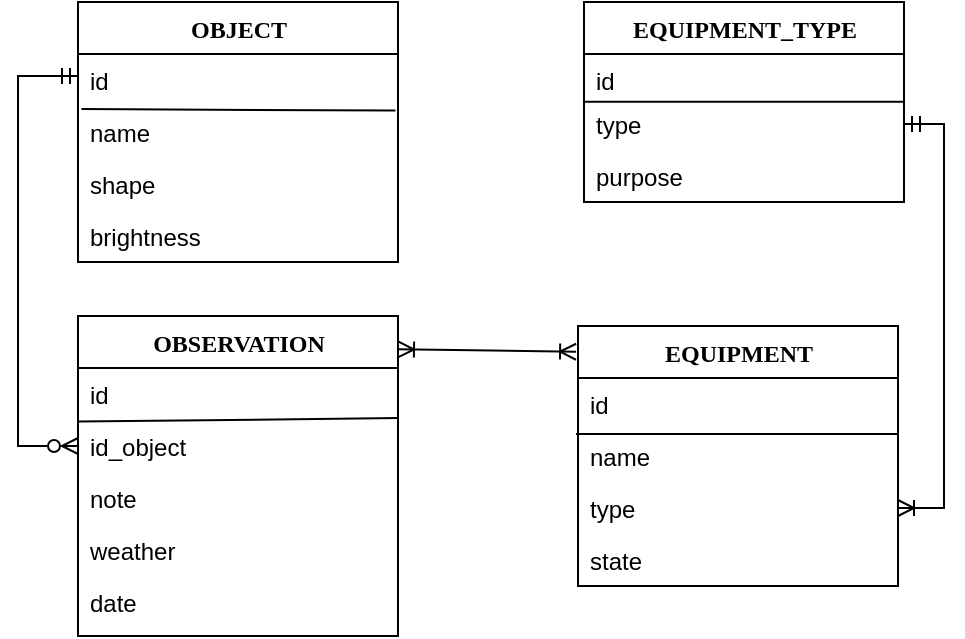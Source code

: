 <mxfile version="23.1.6" type="device">
  <diagram name="Page-1" id="9f46799a-70d6-7492-0946-bef42562c5a5">
    <mxGraphModel dx="840" dy="424" grid="0" gridSize="10" guides="1" tooltips="1" connect="1" arrows="1" fold="1" page="1" pageScale="1" pageWidth="1100" pageHeight="850" background="none" math="0" shadow="0">
      <root>
        <mxCell id="0" />
        <mxCell id="1" parent="0" />
        <mxCell id="78961159f06e98e8-17" value="OBJECT&lt;div&gt;&lt;br/&gt;&lt;/div&gt;" style="swimlane;html=1;fontStyle=1;align=center;verticalAlign=top;childLayout=stackLayout;horizontal=1;startSize=26;horizontalStack=0;resizeParent=1;resizeLast=0;collapsible=1;marginBottom=0;swimlaneFillColor=#ffffff;rounded=0;shadow=0;comic=0;labelBackgroundColor=none;strokeWidth=1;fillColor=none;fontFamily=Verdana;fontSize=12" parent="1" vertex="1">
          <mxGeometry x="90" y="83" width="160" height="130" as="geometry" />
        </mxCell>
        <mxCell id="78961159f06e98e8-21" value="id" style="text;html=1;strokeColor=none;fillColor=none;align=left;verticalAlign=top;spacingLeft=4;spacingRight=4;whiteSpace=wrap;overflow=hidden;rotatable=0;points=[[0,0.5],[1,0.5]];portConstraint=eastwest;" parent="78961159f06e98e8-17" vertex="1">
          <mxGeometry y="26" width="160" height="26" as="geometry" />
        </mxCell>
        <mxCell id="78961159f06e98e8-23" value="name" style="text;html=1;strokeColor=none;fillColor=none;align=left;verticalAlign=top;spacingLeft=4;spacingRight=4;whiteSpace=wrap;overflow=hidden;rotatable=0;points=[[0,0.5],[1,0.5]];portConstraint=eastwest;" parent="78961159f06e98e8-17" vertex="1">
          <mxGeometry y="52" width="160" height="26" as="geometry" />
        </mxCell>
        <mxCell id="78961159f06e98e8-25" value="shape" style="text;html=1;strokeColor=none;fillColor=none;align=left;verticalAlign=top;spacingLeft=4;spacingRight=4;whiteSpace=wrap;overflow=hidden;rotatable=0;points=[[0,0.5],[1,0.5]];portConstraint=eastwest;" parent="78961159f06e98e8-17" vertex="1">
          <mxGeometry y="78" width="160" height="26" as="geometry" />
        </mxCell>
        <mxCell id="78961159f06e98e8-26" value="brightness" style="text;html=1;strokeColor=none;fillColor=none;align=left;verticalAlign=top;spacingLeft=4;spacingRight=4;whiteSpace=wrap;overflow=hidden;rotatable=0;points=[[0,0.5],[1,0.5]];portConstraint=eastwest;" parent="78961159f06e98e8-17" vertex="1">
          <mxGeometry y="104" width="160" height="26" as="geometry" />
        </mxCell>
        <mxCell id="1HucqzisSYHC-h22ulo1-20" value="" style="endArrow=none;html=1;rounded=0;entryX=0.011;entryY=1.059;entryDx=0;entryDy=0;entryPerimeter=0;exitX=0.992;exitY=1.088;exitDx=0;exitDy=0;exitPerimeter=0;" parent="78961159f06e98e8-17" source="78961159f06e98e8-21" target="78961159f06e98e8-21" edge="1">
          <mxGeometry width="50" height="50" relative="1" as="geometry">
            <mxPoint x="332" y="96" as="sourcePoint" />
            <mxPoint x="258" y="80" as="targetPoint" />
          </mxGeometry>
        </mxCell>
        <mxCell id="78961159f06e98e8-30" value="EQUIPMENT_TYPE&lt;div&gt;&lt;br/&gt;&lt;/div&gt;" style="swimlane;html=1;fontStyle=1;align=center;verticalAlign=top;childLayout=stackLayout;horizontal=1;startSize=26;horizontalStack=0;resizeParent=1;resizeLast=0;collapsible=1;marginBottom=0;swimlaneFillColor=#ffffff;rounded=0;shadow=0;comic=0;labelBackgroundColor=none;strokeWidth=1;fillColor=none;fontFamily=Verdana;fontSize=12" parent="1" vertex="1">
          <mxGeometry x="343" y="83" width="160" height="100" as="geometry" />
        </mxCell>
        <mxCell id="78961159f06e98e8-31" value="id" style="text;html=1;strokeColor=none;fillColor=none;align=left;verticalAlign=top;spacingLeft=4;spacingRight=4;whiteSpace=wrap;overflow=hidden;rotatable=0;points=[[0,0.5],[1,0.5]];portConstraint=eastwest;" parent="78961159f06e98e8-30" vertex="1">
          <mxGeometry y="26" width="160" height="22" as="geometry" />
        </mxCell>
        <mxCell id="1HucqzisSYHC-h22ulo1-26" value="" style="endArrow=none;html=1;rounded=0;" parent="78961159f06e98e8-30" edge="1">
          <mxGeometry width="50" height="50" relative="1" as="geometry">
            <mxPoint x="0.5" y="49.9" as="sourcePoint" />
            <mxPoint x="159.5" y="49.9" as="targetPoint" />
          </mxGeometry>
        </mxCell>
        <mxCell id="78961159f06e98e8-32" value="type" style="text;html=1;strokeColor=none;fillColor=none;align=left;verticalAlign=top;spacingLeft=4;spacingRight=4;whiteSpace=wrap;overflow=hidden;rotatable=0;points=[[0,0.5],[1,0.5]];portConstraint=eastwest;" parent="78961159f06e98e8-30" vertex="1">
          <mxGeometry y="48" width="160" height="26" as="geometry" />
        </mxCell>
        <mxCell id="78961159f06e98e8-33" value="purpose" style="text;html=1;strokeColor=none;fillColor=none;align=left;verticalAlign=top;spacingLeft=4;spacingRight=4;whiteSpace=wrap;overflow=hidden;rotatable=0;points=[[0,0.5],[1,0.5]];portConstraint=eastwest;" parent="78961159f06e98e8-30" vertex="1">
          <mxGeometry y="74" width="160" height="26" as="geometry" />
        </mxCell>
        <mxCell id="78961159f06e98e8-43" value="OBSERVATION" style="swimlane;html=1;fontStyle=1;align=center;verticalAlign=top;childLayout=stackLayout;horizontal=1;startSize=26;horizontalStack=0;resizeParent=1;resizeLast=0;collapsible=1;marginBottom=0;swimlaneFillColor=#ffffff;rounded=0;shadow=0;comic=0;labelBackgroundColor=none;strokeWidth=1;fillColor=none;fontFamily=Verdana;fontSize=12" parent="1" vertex="1">
          <mxGeometry x="90" y="240" width="160" height="160" as="geometry">
            <mxRectangle x="90" y="250" width="140" height="30" as="alternateBounds" />
          </mxGeometry>
        </mxCell>
        <mxCell id="78961159f06e98e8-44" value="id" style="text;html=1;strokeColor=none;fillColor=none;align=left;verticalAlign=top;spacingLeft=4;spacingRight=4;whiteSpace=wrap;overflow=hidden;rotatable=0;points=[[0,0.5],[1,0.5]];portConstraint=eastwest;" parent="78961159f06e98e8-43" vertex="1">
          <mxGeometry y="26" width="160" height="26" as="geometry" />
        </mxCell>
        <mxCell id="78961159f06e98e8-45" value="id_object" style="text;html=1;strokeColor=none;fillColor=none;align=left;verticalAlign=top;spacingLeft=4;spacingRight=4;whiteSpace=wrap;overflow=hidden;rotatable=0;points=[[0,0.5],[1,0.5]];portConstraint=eastwest;" parent="78961159f06e98e8-43" vertex="1">
          <mxGeometry y="52" width="160" height="26" as="geometry" />
        </mxCell>
        <mxCell id="55WLVu5NXbij9ePfYBcu-3" value="note" style="text;html=1;strokeColor=none;fillColor=none;align=left;verticalAlign=top;spacingLeft=4;spacingRight=4;whiteSpace=wrap;overflow=hidden;rotatable=0;points=[[0,0.5],[1,0.5]];portConstraint=eastwest;" parent="78961159f06e98e8-43" vertex="1">
          <mxGeometry y="78" width="160" height="26" as="geometry" />
        </mxCell>
        <mxCell id="78961159f06e98e8-50" value="weather" style="text;html=1;strokeColor=none;fillColor=none;align=left;verticalAlign=top;spacingLeft=4;spacingRight=4;whiteSpace=wrap;overflow=hidden;rotatable=0;points=[[0,0.5],[1,0.5]];portConstraint=eastwest;" parent="78961159f06e98e8-43" vertex="1">
          <mxGeometry y="104" width="160" height="26" as="geometry" />
        </mxCell>
        <mxCell id="55WLVu5NXbij9ePfYBcu-4" value="date" style="text;html=1;strokeColor=none;fillColor=none;align=left;verticalAlign=top;spacingLeft=4;spacingRight=4;whiteSpace=wrap;overflow=hidden;rotatable=0;points=[[0,0.5],[1,0.5]];portConstraint=eastwest;" parent="78961159f06e98e8-43" vertex="1">
          <mxGeometry y="130" width="160" height="24" as="geometry" />
        </mxCell>
        <mxCell id="1HucqzisSYHC-h22ulo1-23" value="" style="endArrow=none;html=1;rounded=0;entryX=1.003;entryY=-0.037;entryDx=0;entryDy=0;entryPerimeter=0;exitX=0.003;exitY=0.03;exitDx=0;exitDy=0;exitPerimeter=0;" parent="78961159f06e98e8-43" source="78961159f06e98e8-45" target="78961159f06e98e8-45" edge="1">
          <mxGeometry width="50" height="50" relative="1" as="geometry">
            <mxPoint x="1" y="50" as="sourcePoint" />
            <mxPoint x="248" y="104" as="targetPoint" />
          </mxGeometry>
        </mxCell>
        <mxCell id="78961159f06e98e8-95" value="EQUIPMENT" style="swimlane;html=1;fontStyle=1;align=center;verticalAlign=top;childLayout=stackLayout;horizontal=1;startSize=26;horizontalStack=0;resizeParent=1;resizeLast=0;collapsible=1;marginBottom=0;swimlaneFillColor=#ffffff;rounded=0;shadow=0;comic=0;labelBackgroundColor=none;strokeWidth=1;fillColor=none;fontFamily=Verdana;fontSize=12" parent="1" vertex="1">
          <mxGeometry x="340" y="245" width="160" height="130" as="geometry" />
        </mxCell>
        <mxCell id="78961159f06e98e8-96" value="id" style="text;html=1;strokeColor=none;fillColor=none;align=left;verticalAlign=top;spacingLeft=4;spacingRight=4;whiteSpace=wrap;overflow=hidden;rotatable=0;points=[[0,0.5],[1,0.5]];portConstraint=eastwest;" parent="78961159f06e98e8-95" vertex="1">
          <mxGeometry y="26" width="160" height="26" as="geometry" />
        </mxCell>
        <mxCell id="1HucqzisSYHC-h22ulo1-25" value="" style="endArrow=none;html=1;rounded=0;" parent="78961159f06e98e8-95" edge="1">
          <mxGeometry width="50" height="50" relative="1" as="geometry">
            <mxPoint x="-1" y="54" as="sourcePoint" />
            <mxPoint x="160" y="54" as="targetPoint" />
          </mxGeometry>
        </mxCell>
        <mxCell id="78961159f06e98e8-97" value="name" style="text;html=1;strokeColor=none;fillColor=none;align=left;verticalAlign=top;spacingLeft=4;spacingRight=4;whiteSpace=wrap;overflow=hidden;rotatable=0;points=[[0,0.5],[1,0.5]];portConstraint=eastwest;" parent="78961159f06e98e8-95" vertex="1">
          <mxGeometry y="52" width="160" height="26" as="geometry" />
        </mxCell>
        <mxCell id="78961159f06e98e8-98" value="type" style="text;html=1;strokeColor=none;fillColor=none;align=left;verticalAlign=top;spacingLeft=4;spacingRight=4;whiteSpace=wrap;overflow=hidden;rotatable=0;points=[[0,0.5],[1,0.5]];portConstraint=eastwest;" parent="78961159f06e98e8-95" vertex="1">
          <mxGeometry y="78" width="160" height="26" as="geometry" />
        </mxCell>
        <mxCell id="78961159f06e98e8-102" value="state" style="text;html=1;strokeColor=none;fillColor=none;align=left;verticalAlign=top;spacingLeft=4;spacingRight=4;whiteSpace=wrap;overflow=hidden;rotatable=0;points=[[0,0.5],[1,0.5]];portConstraint=eastwest;" parent="78961159f06e98e8-95" vertex="1">
          <mxGeometry y="104" width="160" height="26" as="geometry" />
        </mxCell>
        <mxCell id="55WLVu5NXbij9ePfYBcu-17" style="edgeStyle=orthogonalEdgeStyle;rounded=0;orthogonalLoop=1;jettySize=auto;html=1;startArrow=ERmandOne;startFill=0;endArrow=ERzeroToMany;endFill=0;" parent="1" source="78961159f06e98e8-21" target="78961159f06e98e8-45" edge="1">
          <mxGeometry relative="1" as="geometry">
            <Array as="points">
              <mxPoint x="60" y="120" />
              <mxPoint x="60" y="305" />
            </Array>
            <mxPoint x="60" y="120" as="sourcePoint" />
            <mxPoint x="90" y="315" as="targetPoint" />
          </mxGeometry>
        </mxCell>
        <mxCell id="55WLVu5NXbij9ePfYBcu-19" style="edgeStyle=orthogonalEdgeStyle;rounded=0;orthogonalLoop=1;jettySize=auto;html=1;exitX=1;exitY=0.5;exitDx=0;exitDy=0;entryX=1;entryY=0.5;entryDx=0;entryDy=0;startArrow=ERoneToMany;startFill=0;endArrow=ERmandOne;endFill=0;" parent="1" source="78961159f06e98e8-98" target="78961159f06e98e8-32" edge="1">
          <mxGeometry relative="1" as="geometry" />
        </mxCell>
        <mxCell id="1HucqzisSYHC-h22ulo1-27" value="" style="endArrow=ERoneToMany;startArrow=ERoneToMany;html=1;rounded=0;exitX=1.019;exitY=0.104;exitDx=0;exitDy=0;exitPerimeter=0;entryX=-0.006;entryY=0.099;entryDx=0;entryDy=0;entryPerimeter=0;startFill=0;endFill=0;" parent="1" target="78961159f06e98e8-95" edge="1">
          <mxGeometry width="50" height="50" relative="1" as="geometry">
            <mxPoint x="250.0" y="256.64" as="sourcePoint" />
            <mxPoint x="466.96" y="258" as="targetPoint" />
          </mxGeometry>
        </mxCell>
      </root>
    </mxGraphModel>
  </diagram>
</mxfile>
